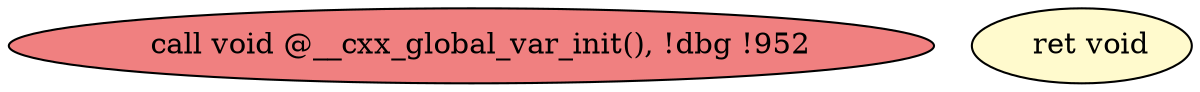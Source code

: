 
digraph G {


node917 [fillcolor=lightcoral,label="  call void @__cxx_global_var_init(), !dbg !952",shape=ellipse,style=filled ]
node916 [fillcolor=lemonchiffon,label="  ret void",shape=ellipse,style=filled ]



}
